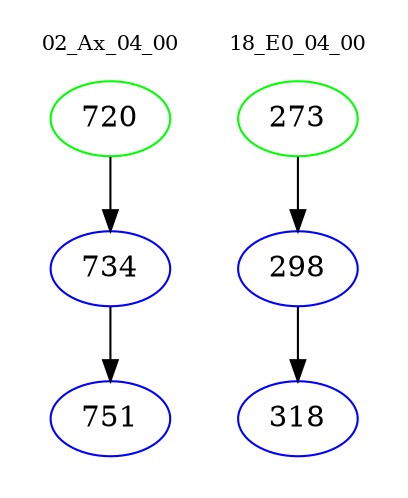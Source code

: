 digraph{
subgraph cluster_0 {
color = white
label = "02_Ax_04_00";
fontsize=10;
T0_720 [label="720", color="green"]
T0_720 -> T0_734 [color="black"]
T0_734 [label="734", color="blue"]
T0_734 -> T0_751 [color="black"]
T0_751 [label="751", color="blue"]
}
subgraph cluster_1 {
color = white
label = "18_E0_04_00";
fontsize=10;
T1_273 [label="273", color="green"]
T1_273 -> T1_298 [color="black"]
T1_298 [label="298", color="blue"]
T1_298 -> T1_318 [color="black"]
T1_318 [label="318", color="blue"]
}
}
